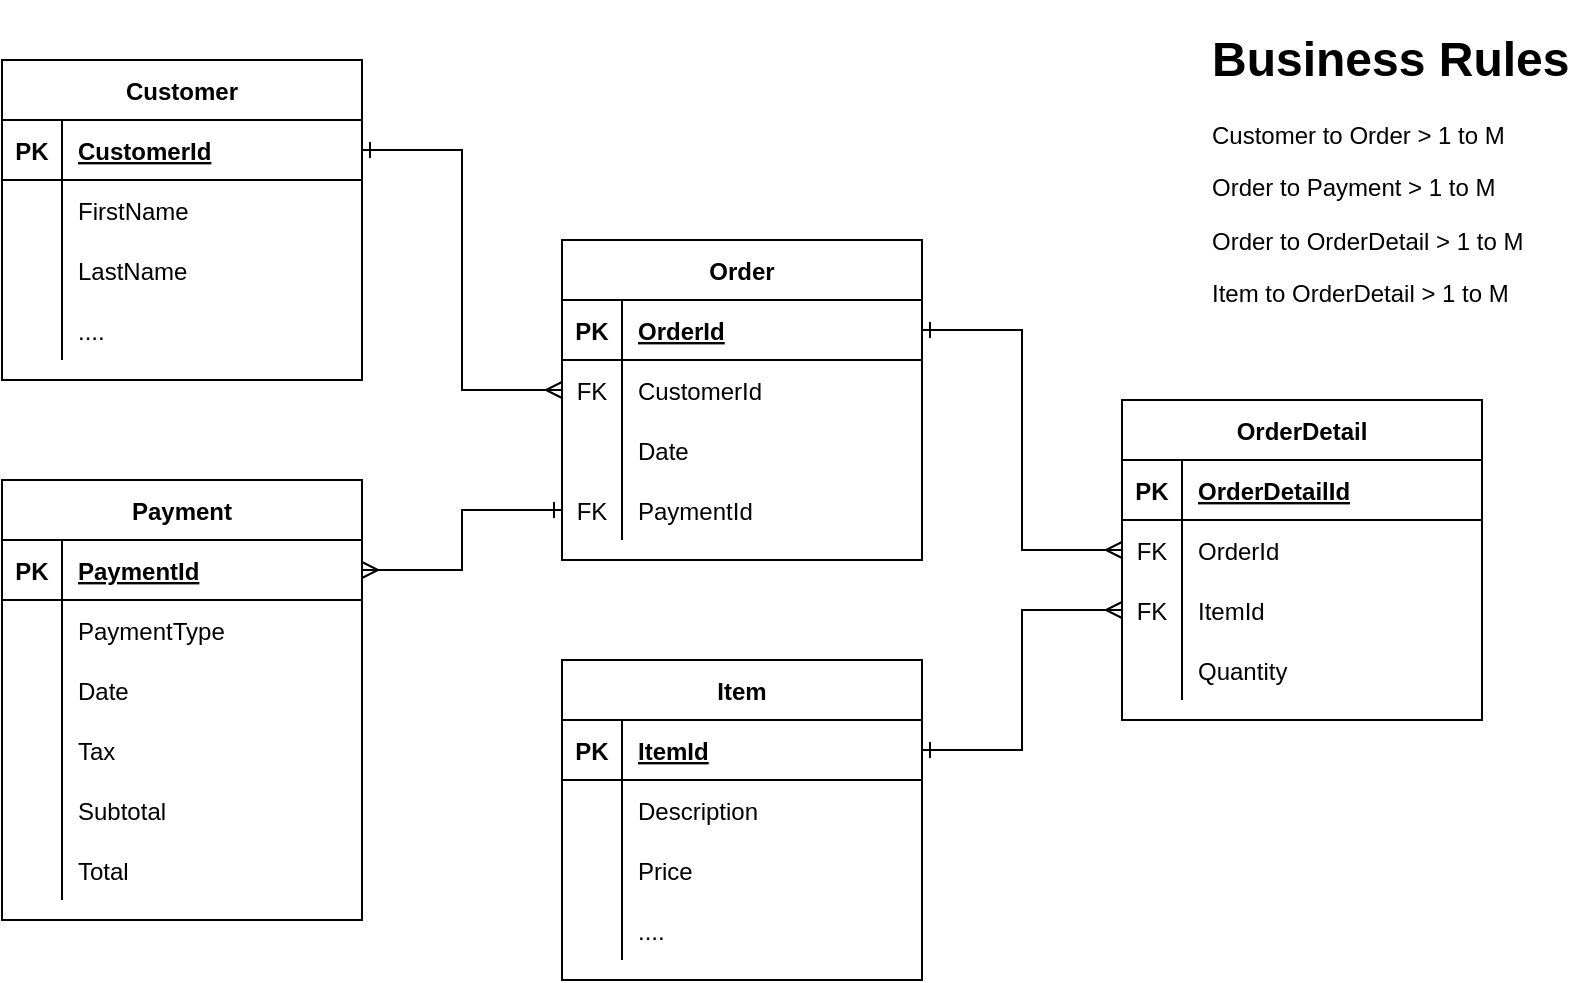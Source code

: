 <mxfile version="14.1.8" type="device"><diagram id="9bOy4kWJXEHHKb0eELFz" name="Page-1"><mxGraphModel dx="981" dy="594" grid="1" gridSize="10" guides="1" tooltips="1" connect="1" arrows="1" fold="1" page="1" pageScale="1" pageWidth="850" pageHeight="1100" math="0" shadow="0"><root><mxCell id="0"/><mxCell id="1" parent="0"/><mxCell id="H2Dzh5Yocrc7KbyR-U48-1" value="Customer" style="shape=table;startSize=30;container=1;collapsible=1;childLayout=tableLayout;fixedRows=1;rowLines=0;fontStyle=1;align=center;resizeLast=1;" vertex="1" parent="1"><mxGeometry x="40" y="30" width="180" height="160" as="geometry"/></mxCell><mxCell id="H2Dzh5Yocrc7KbyR-U48-2" value="" style="shape=partialRectangle;collapsible=0;dropTarget=0;pointerEvents=0;fillColor=none;top=0;left=0;bottom=1;right=0;points=[[0,0.5],[1,0.5]];portConstraint=eastwest;" vertex="1" parent="H2Dzh5Yocrc7KbyR-U48-1"><mxGeometry y="30" width="180" height="30" as="geometry"/></mxCell><mxCell id="H2Dzh5Yocrc7KbyR-U48-3" value="PK" style="shape=partialRectangle;connectable=0;fillColor=none;top=0;left=0;bottom=0;right=0;fontStyle=1;overflow=hidden;" vertex="1" parent="H2Dzh5Yocrc7KbyR-U48-2"><mxGeometry width="30" height="30" as="geometry"/></mxCell><mxCell id="H2Dzh5Yocrc7KbyR-U48-4" value="CustomerId" style="shape=partialRectangle;connectable=0;fillColor=none;top=0;left=0;bottom=0;right=0;align=left;spacingLeft=6;fontStyle=5;overflow=hidden;" vertex="1" parent="H2Dzh5Yocrc7KbyR-U48-2"><mxGeometry x="30" width="150" height="30" as="geometry"/></mxCell><mxCell id="H2Dzh5Yocrc7KbyR-U48-5" value="" style="shape=partialRectangle;collapsible=0;dropTarget=0;pointerEvents=0;fillColor=none;top=0;left=0;bottom=0;right=0;points=[[0,0.5],[1,0.5]];portConstraint=eastwest;" vertex="1" parent="H2Dzh5Yocrc7KbyR-U48-1"><mxGeometry y="60" width="180" height="30" as="geometry"/></mxCell><mxCell id="H2Dzh5Yocrc7KbyR-U48-6" value="" style="shape=partialRectangle;connectable=0;fillColor=none;top=0;left=0;bottom=0;right=0;editable=1;overflow=hidden;" vertex="1" parent="H2Dzh5Yocrc7KbyR-U48-5"><mxGeometry width="30" height="30" as="geometry"/></mxCell><mxCell id="H2Dzh5Yocrc7KbyR-U48-7" value="FirstName" style="shape=partialRectangle;connectable=0;fillColor=none;top=0;left=0;bottom=0;right=0;align=left;spacingLeft=6;overflow=hidden;" vertex="1" parent="H2Dzh5Yocrc7KbyR-U48-5"><mxGeometry x="30" width="150" height="30" as="geometry"/></mxCell><mxCell id="H2Dzh5Yocrc7KbyR-U48-8" value="" style="shape=partialRectangle;collapsible=0;dropTarget=0;pointerEvents=0;fillColor=none;top=0;left=0;bottom=0;right=0;points=[[0,0.5],[1,0.5]];portConstraint=eastwest;" vertex="1" parent="H2Dzh5Yocrc7KbyR-U48-1"><mxGeometry y="90" width="180" height="30" as="geometry"/></mxCell><mxCell id="H2Dzh5Yocrc7KbyR-U48-9" value="" style="shape=partialRectangle;connectable=0;fillColor=none;top=0;left=0;bottom=0;right=0;editable=1;overflow=hidden;" vertex="1" parent="H2Dzh5Yocrc7KbyR-U48-8"><mxGeometry width="30" height="30" as="geometry"/></mxCell><mxCell id="H2Dzh5Yocrc7KbyR-U48-10" value="LastName" style="shape=partialRectangle;connectable=0;fillColor=none;top=0;left=0;bottom=0;right=0;align=left;spacingLeft=6;overflow=hidden;" vertex="1" parent="H2Dzh5Yocrc7KbyR-U48-8"><mxGeometry x="30" width="150" height="30" as="geometry"/></mxCell><mxCell id="H2Dzh5Yocrc7KbyR-U48-11" value="" style="shape=partialRectangle;collapsible=0;dropTarget=0;pointerEvents=0;fillColor=none;top=0;left=0;bottom=0;right=0;points=[[0,0.5],[1,0.5]];portConstraint=eastwest;" vertex="1" parent="H2Dzh5Yocrc7KbyR-U48-1"><mxGeometry y="120" width="180" height="30" as="geometry"/></mxCell><mxCell id="H2Dzh5Yocrc7KbyR-U48-12" value="" style="shape=partialRectangle;connectable=0;fillColor=none;top=0;left=0;bottom=0;right=0;editable=1;overflow=hidden;" vertex="1" parent="H2Dzh5Yocrc7KbyR-U48-11"><mxGeometry width="30" height="30" as="geometry"/></mxCell><mxCell id="H2Dzh5Yocrc7KbyR-U48-13" value="...." style="shape=partialRectangle;connectable=0;fillColor=none;top=0;left=0;bottom=0;right=0;align=left;spacingLeft=6;overflow=hidden;" vertex="1" parent="H2Dzh5Yocrc7KbyR-U48-11"><mxGeometry x="30" width="150" height="30" as="geometry"/></mxCell><mxCell id="H2Dzh5Yocrc7KbyR-U48-15" value="Item" style="shape=table;startSize=30;container=1;collapsible=1;childLayout=tableLayout;fixedRows=1;rowLines=0;fontStyle=1;align=center;resizeLast=1;" vertex="1" parent="1"><mxGeometry x="320" y="330" width="180" height="160" as="geometry"/></mxCell><mxCell id="H2Dzh5Yocrc7KbyR-U48-16" value="" style="shape=partialRectangle;collapsible=0;dropTarget=0;pointerEvents=0;fillColor=none;top=0;left=0;bottom=1;right=0;points=[[0,0.5],[1,0.5]];portConstraint=eastwest;" vertex="1" parent="H2Dzh5Yocrc7KbyR-U48-15"><mxGeometry y="30" width="180" height="30" as="geometry"/></mxCell><mxCell id="H2Dzh5Yocrc7KbyR-U48-17" value="PK" style="shape=partialRectangle;connectable=0;fillColor=none;top=0;left=0;bottom=0;right=0;fontStyle=1;overflow=hidden;" vertex="1" parent="H2Dzh5Yocrc7KbyR-U48-16"><mxGeometry width="30" height="30" as="geometry"/></mxCell><mxCell id="H2Dzh5Yocrc7KbyR-U48-18" value="ItemId" style="shape=partialRectangle;connectable=0;fillColor=none;top=0;left=0;bottom=0;right=0;align=left;spacingLeft=6;fontStyle=5;overflow=hidden;" vertex="1" parent="H2Dzh5Yocrc7KbyR-U48-16"><mxGeometry x="30" width="150" height="30" as="geometry"/></mxCell><mxCell id="H2Dzh5Yocrc7KbyR-U48-19" value="" style="shape=partialRectangle;collapsible=0;dropTarget=0;pointerEvents=0;fillColor=none;top=0;left=0;bottom=0;right=0;points=[[0,0.5],[1,0.5]];portConstraint=eastwest;" vertex="1" parent="H2Dzh5Yocrc7KbyR-U48-15"><mxGeometry y="60" width="180" height="30" as="geometry"/></mxCell><mxCell id="H2Dzh5Yocrc7KbyR-U48-20" value="" style="shape=partialRectangle;connectable=0;fillColor=none;top=0;left=0;bottom=0;right=0;editable=1;overflow=hidden;" vertex="1" parent="H2Dzh5Yocrc7KbyR-U48-19"><mxGeometry width="30" height="30" as="geometry"/></mxCell><mxCell id="H2Dzh5Yocrc7KbyR-U48-21" value="Description" style="shape=partialRectangle;connectable=0;fillColor=none;top=0;left=0;bottom=0;right=0;align=left;spacingLeft=6;overflow=hidden;" vertex="1" parent="H2Dzh5Yocrc7KbyR-U48-19"><mxGeometry x="30" width="150" height="30" as="geometry"/></mxCell><mxCell id="H2Dzh5Yocrc7KbyR-U48-22" value="" style="shape=partialRectangle;collapsible=0;dropTarget=0;pointerEvents=0;fillColor=none;top=0;left=0;bottom=0;right=0;points=[[0,0.5],[1,0.5]];portConstraint=eastwest;" vertex="1" parent="H2Dzh5Yocrc7KbyR-U48-15"><mxGeometry y="90" width="180" height="30" as="geometry"/></mxCell><mxCell id="H2Dzh5Yocrc7KbyR-U48-23" value="" style="shape=partialRectangle;connectable=0;fillColor=none;top=0;left=0;bottom=0;right=0;editable=1;overflow=hidden;" vertex="1" parent="H2Dzh5Yocrc7KbyR-U48-22"><mxGeometry width="30" height="30" as="geometry"/></mxCell><mxCell id="H2Dzh5Yocrc7KbyR-U48-24" value="Price" style="shape=partialRectangle;connectable=0;fillColor=none;top=0;left=0;bottom=0;right=0;align=left;spacingLeft=6;overflow=hidden;" vertex="1" parent="H2Dzh5Yocrc7KbyR-U48-22"><mxGeometry x="30" width="150" height="30" as="geometry"/></mxCell><mxCell id="H2Dzh5Yocrc7KbyR-U48-25" value="" style="shape=partialRectangle;collapsible=0;dropTarget=0;pointerEvents=0;fillColor=none;top=0;left=0;bottom=0;right=0;points=[[0,0.5],[1,0.5]];portConstraint=eastwest;" vertex="1" parent="H2Dzh5Yocrc7KbyR-U48-15"><mxGeometry y="120" width="180" height="30" as="geometry"/></mxCell><mxCell id="H2Dzh5Yocrc7KbyR-U48-26" value="" style="shape=partialRectangle;connectable=0;fillColor=none;top=0;left=0;bottom=0;right=0;editable=1;overflow=hidden;" vertex="1" parent="H2Dzh5Yocrc7KbyR-U48-25"><mxGeometry width="30" height="30" as="geometry"/></mxCell><mxCell id="H2Dzh5Yocrc7KbyR-U48-27" value="...." style="shape=partialRectangle;connectable=0;fillColor=none;top=0;left=0;bottom=0;right=0;align=left;spacingLeft=6;overflow=hidden;" vertex="1" parent="H2Dzh5Yocrc7KbyR-U48-25"><mxGeometry x="30" width="150" height="30" as="geometry"/></mxCell><mxCell id="H2Dzh5Yocrc7KbyR-U48-28" value="Order" style="shape=table;startSize=30;container=1;collapsible=1;childLayout=tableLayout;fixedRows=1;rowLines=0;fontStyle=1;align=center;resizeLast=1;" vertex="1" parent="1"><mxGeometry x="320" y="120" width="180" height="160" as="geometry"/></mxCell><mxCell id="H2Dzh5Yocrc7KbyR-U48-29" value="" style="shape=partialRectangle;collapsible=0;dropTarget=0;pointerEvents=0;fillColor=none;top=0;left=0;bottom=1;right=0;points=[[0,0.5],[1,0.5]];portConstraint=eastwest;" vertex="1" parent="H2Dzh5Yocrc7KbyR-U48-28"><mxGeometry y="30" width="180" height="30" as="geometry"/></mxCell><mxCell id="H2Dzh5Yocrc7KbyR-U48-30" value="PK" style="shape=partialRectangle;connectable=0;fillColor=none;top=0;left=0;bottom=0;right=0;fontStyle=1;overflow=hidden;" vertex="1" parent="H2Dzh5Yocrc7KbyR-U48-29"><mxGeometry width="30" height="30" as="geometry"/></mxCell><mxCell id="H2Dzh5Yocrc7KbyR-U48-31" value="OrderId" style="shape=partialRectangle;connectable=0;fillColor=none;top=0;left=0;bottom=0;right=0;align=left;spacingLeft=6;fontStyle=5;overflow=hidden;" vertex="1" parent="H2Dzh5Yocrc7KbyR-U48-29"><mxGeometry x="30" width="150" height="30" as="geometry"/></mxCell><mxCell id="H2Dzh5Yocrc7KbyR-U48-41" value="" style="shape=partialRectangle;collapsible=0;dropTarget=0;pointerEvents=0;fillColor=none;top=0;left=0;bottom=0;right=0;points=[[0,0.5],[1,0.5]];portConstraint=eastwest;" vertex="1" parent="H2Dzh5Yocrc7KbyR-U48-28"><mxGeometry y="60" width="180" height="30" as="geometry"/></mxCell><mxCell id="H2Dzh5Yocrc7KbyR-U48-42" value="FK" style="shape=partialRectangle;connectable=0;fillColor=none;top=0;left=0;bottom=0;right=0;fontStyle=0;overflow=hidden;" vertex="1" parent="H2Dzh5Yocrc7KbyR-U48-41"><mxGeometry width="30" height="30" as="geometry"/></mxCell><mxCell id="H2Dzh5Yocrc7KbyR-U48-43" value="CustomerId" style="shape=partialRectangle;connectable=0;fillColor=none;top=0;left=0;bottom=0;right=0;align=left;spacingLeft=6;fontStyle=0;overflow=hidden;" vertex="1" parent="H2Dzh5Yocrc7KbyR-U48-41"><mxGeometry x="30" width="150" height="30" as="geometry"/></mxCell><mxCell id="H2Dzh5Yocrc7KbyR-U48-32" value="" style="shape=partialRectangle;collapsible=0;dropTarget=0;pointerEvents=0;fillColor=none;top=0;left=0;bottom=0;right=0;points=[[0,0.5],[1,0.5]];portConstraint=eastwest;" vertex="1" parent="H2Dzh5Yocrc7KbyR-U48-28"><mxGeometry y="90" width="180" height="30" as="geometry"/></mxCell><mxCell id="H2Dzh5Yocrc7KbyR-U48-33" value="" style="shape=partialRectangle;connectable=0;fillColor=none;top=0;left=0;bottom=0;right=0;editable=1;overflow=hidden;" vertex="1" parent="H2Dzh5Yocrc7KbyR-U48-32"><mxGeometry width="30" height="30" as="geometry"/></mxCell><mxCell id="H2Dzh5Yocrc7KbyR-U48-34" value="Date" style="shape=partialRectangle;connectable=0;fillColor=none;top=0;left=0;bottom=0;right=0;align=left;spacingLeft=6;overflow=hidden;" vertex="1" parent="H2Dzh5Yocrc7KbyR-U48-32"><mxGeometry x="30" width="150" height="30" as="geometry"/></mxCell><mxCell id="H2Dzh5Yocrc7KbyR-U48-38" value="" style="shape=partialRectangle;collapsible=0;dropTarget=0;pointerEvents=0;fillColor=none;top=0;left=0;bottom=0;right=0;points=[[0,0.5],[1,0.5]];portConstraint=eastwest;" vertex="1" parent="H2Dzh5Yocrc7KbyR-U48-28"><mxGeometry y="120" width="180" height="30" as="geometry"/></mxCell><mxCell id="H2Dzh5Yocrc7KbyR-U48-39" value="FK" style="shape=partialRectangle;connectable=0;fillColor=none;top=0;left=0;bottom=0;right=0;editable=1;overflow=hidden;" vertex="1" parent="H2Dzh5Yocrc7KbyR-U48-38"><mxGeometry width="30" height="30" as="geometry"/></mxCell><mxCell id="H2Dzh5Yocrc7KbyR-U48-40" value="PaymentId" style="shape=partialRectangle;connectable=0;fillColor=none;top=0;left=0;bottom=0;right=0;align=left;spacingLeft=6;overflow=hidden;" vertex="1" parent="H2Dzh5Yocrc7KbyR-U48-38"><mxGeometry x="30" width="150" height="30" as="geometry"/></mxCell><mxCell id="H2Dzh5Yocrc7KbyR-U48-44" style="edgeStyle=orthogonalEdgeStyle;rounded=0;orthogonalLoop=1;jettySize=auto;html=1;entryX=0;entryY=0.5;entryDx=0;entryDy=0;endArrow=ERmany;endFill=0;startArrow=ERone;startFill=0;" edge="1" parent="1" source="H2Dzh5Yocrc7KbyR-U48-2" target="H2Dzh5Yocrc7KbyR-U48-41"><mxGeometry relative="1" as="geometry"/></mxCell><mxCell id="H2Dzh5Yocrc7KbyR-U48-45" value="Payment" style="shape=table;startSize=30;container=1;collapsible=1;childLayout=tableLayout;fixedRows=1;rowLines=0;fontStyle=1;align=center;resizeLast=1;" vertex="1" parent="1"><mxGeometry x="40" y="240" width="180" height="220" as="geometry"/></mxCell><mxCell id="H2Dzh5Yocrc7KbyR-U48-46" value="" style="shape=partialRectangle;collapsible=0;dropTarget=0;pointerEvents=0;fillColor=none;top=0;left=0;bottom=1;right=0;points=[[0,0.5],[1,0.5]];portConstraint=eastwest;" vertex="1" parent="H2Dzh5Yocrc7KbyR-U48-45"><mxGeometry y="30" width="180" height="30" as="geometry"/></mxCell><mxCell id="H2Dzh5Yocrc7KbyR-U48-47" value="PK" style="shape=partialRectangle;connectable=0;fillColor=none;top=0;left=0;bottom=0;right=0;fontStyle=1;overflow=hidden;" vertex="1" parent="H2Dzh5Yocrc7KbyR-U48-46"><mxGeometry width="30" height="30" as="geometry"/></mxCell><mxCell id="H2Dzh5Yocrc7KbyR-U48-48" value="PaymentId" style="shape=partialRectangle;connectable=0;fillColor=none;top=0;left=0;bottom=0;right=0;align=left;spacingLeft=6;fontStyle=5;overflow=hidden;" vertex="1" parent="H2Dzh5Yocrc7KbyR-U48-46"><mxGeometry x="30" width="150" height="30" as="geometry"/></mxCell><mxCell id="H2Dzh5Yocrc7KbyR-U48-49" value="" style="shape=partialRectangle;collapsible=0;dropTarget=0;pointerEvents=0;fillColor=none;top=0;left=0;bottom=0;right=0;points=[[0,0.5],[1,0.5]];portConstraint=eastwest;" vertex="1" parent="H2Dzh5Yocrc7KbyR-U48-45"><mxGeometry y="60" width="180" height="30" as="geometry"/></mxCell><mxCell id="H2Dzh5Yocrc7KbyR-U48-50" value="" style="shape=partialRectangle;connectable=0;fillColor=none;top=0;left=0;bottom=0;right=0;editable=1;overflow=hidden;" vertex="1" parent="H2Dzh5Yocrc7KbyR-U48-49"><mxGeometry width="30" height="30" as="geometry"/></mxCell><mxCell id="H2Dzh5Yocrc7KbyR-U48-51" value="PaymentType" style="shape=partialRectangle;connectable=0;fillColor=none;top=0;left=0;bottom=0;right=0;align=left;spacingLeft=6;overflow=hidden;" vertex="1" parent="H2Dzh5Yocrc7KbyR-U48-49"><mxGeometry x="30" width="150" height="30" as="geometry"/></mxCell><mxCell id="H2Dzh5Yocrc7KbyR-U48-62" value="" style="shape=partialRectangle;collapsible=0;dropTarget=0;pointerEvents=0;fillColor=none;top=0;left=0;bottom=0;right=0;points=[[0,0.5],[1,0.5]];portConstraint=eastwest;" vertex="1" parent="H2Dzh5Yocrc7KbyR-U48-45"><mxGeometry y="90" width="180" height="30" as="geometry"/></mxCell><mxCell id="H2Dzh5Yocrc7KbyR-U48-63" value="" style="shape=partialRectangle;connectable=0;fillColor=none;top=0;left=0;bottom=0;right=0;editable=1;overflow=hidden;" vertex="1" parent="H2Dzh5Yocrc7KbyR-U48-62"><mxGeometry width="30" height="30" as="geometry"/></mxCell><mxCell id="H2Dzh5Yocrc7KbyR-U48-64" value="Date" style="shape=partialRectangle;connectable=0;fillColor=none;top=0;left=0;bottom=0;right=0;align=left;spacingLeft=6;overflow=hidden;" vertex="1" parent="H2Dzh5Yocrc7KbyR-U48-62"><mxGeometry x="30" width="150" height="30" as="geometry"/></mxCell><mxCell id="H2Dzh5Yocrc7KbyR-U48-52" value="" style="shape=partialRectangle;collapsible=0;dropTarget=0;pointerEvents=0;fillColor=none;top=0;left=0;bottom=0;right=0;points=[[0,0.5],[1,0.5]];portConstraint=eastwest;" vertex="1" parent="H2Dzh5Yocrc7KbyR-U48-45"><mxGeometry y="120" width="180" height="30" as="geometry"/></mxCell><mxCell id="H2Dzh5Yocrc7KbyR-U48-53" value="" style="shape=partialRectangle;connectable=0;fillColor=none;top=0;left=0;bottom=0;right=0;editable=1;overflow=hidden;" vertex="1" parent="H2Dzh5Yocrc7KbyR-U48-52"><mxGeometry width="30" height="30" as="geometry"/></mxCell><mxCell id="H2Dzh5Yocrc7KbyR-U48-54" value="Tax" style="shape=partialRectangle;connectable=0;fillColor=none;top=0;left=0;bottom=0;right=0;align=left;spacingLeft=6;overflow=hidden;" vertex="1" parent="H2Dzh5Yocrc7KbyR-U48-52"><mxGeometry x="30" width="150" height="30" as="geometry"/></mxCell><mxCell id="H2Dzh5Yocrc7KbyR-U48-55" value="" style="shape=partialRectangle;collapsible=0;dropTarget=0;pointerEvents=0;fillColor=none;top=0;left=0;bottom=0;right=0;points=[[0,0.5],[1,0.5]];portConstraint=eastwest;" vertex="1" parent="H2Dzh5Yocrc7KbyR-U48-45"><mxGeometry y="150" width="180" height="30" as="geometry"/></mxCell><mxCell id="H2Dzh5Yocrc7KbyR-U48-56" value="" style="shape=partialRectangle;connectable=0;fillColor=none;top=0;left=0;bottom=0;right=0;editable=1;overflow=hidden;" vertex="1" parent="H2Dzh5Yocrc7KbyR-U48-55"><mxGeometry width="30" height="30" as="geometry"/></mxCell><mxCell id="H2Dzh5Yocrc7KbyR-U48-57" value="Subtotal" style="shape=partialRectangle;connectable=0;fillColor=none;top=0;left=0;bottom=0;right=0;align=left;spacingLeft=6;overflow=hidden;" vertex="1" parent="H2Dzh5Yocrc7KbyR-U48-55"><mxGeometry x="30" width="150" height="30" as="geometry"/></mxCell><mxCell id="H2Dzh5Yocrc7KbyR-U48-58" value="" style="shape=partialRectangle;collapsible=0;dropTarget=0;pointerEvents=0;fillColor=none;top=0;left=0;bottom=0;right=0;points=[[0,0.5],[1,0.5]];portConstraint=eastwest;" vertex="1" parent="H2Dzh5Yocrc7KbyR-U48-45"><mxGeometry y="180" width="180" height="30" as="geometry"/></mxCell><mxCell id="H2Dzh5Yocrc7KbyR-U48-59" value="" style="shape=partialRectangle;connectable=0;fillColor=none;top=0;left=0;bottom=0;right=0;editable=1;overflow=hidden;" vertex="1" parent="H2Dzh5Yocrc7KbyR-U48-58"><mxGeometry width="30" height="30" as="geometry"/></mxCell><mxCell id="H2Dzh5Yocrc7KbyR-U48-60" value="Total" style="shape=partialRectangle;connectable=0;fillColor=none;top=0;left=0;bottom=0;right=0;align=left;spacingLeft=6;overflow=hidden;" vertex="1" parent="H2Dzh5Yocrc7KbyR-U48-58"><mxGeometry x="30" width="150" height="30" as="geometry"/></mxCell><mxCell id="H2Dzh5Yocrc7KbyR-U48-65" style="edgeStyle=orthogonalEdgeStyle;rounded=0;orthogonalLoop=1;jettySize=auto;html=1;entryX=0;entryY=0.5;entryDx=0;entryDy=0;startArrow=ERmany;startFill=0;endArrow=ERone;endFill=0;" edge="1" parent="1" source="H2Dzh5Yocrc7KbyR-U48-46" target="H2Dzh5Yocrc7KbyR-U48-38"><mxGeometry relative="1" as="geometry"/></mxCell><mxCell id="H2Dzh5Yocrc7KbyR-U48-66" value="OrderDetail" style="shape=table;startSize=30;container=1;collapsible=1;childLayout=tableLayout;fixedRows=1;rowLines=0;fontStyle=1;align=center;resizeLast=1;" vertex="1" parent="1"><mxGeometry x="600" y="200" width="180" height="160" as="geometry"/></mxCell><mxCell id="H2Dzh5Yocrc7KbyR-U48-67" value="" style="shape=partialRectangle;collapsible=0;dropTarget=0;pointerEvents=0;fillColor=none;top=0;left=0;bottom=1;right=0;points=[[0,0.5],[1,0.5]];portConstraint=eastwest;" vertex="1" parent="H2Dzh5Yocrc7KbyR-U48-66"><mxGeometry y="30" width="180" height="30" as="geometry"/></mxCell><mxCell id="H2Dzh5Yocrc7KbyR-U48-68" value="PK" style="shape=partialRectangle;connectable=0;fillColor=none;top=0;left=0;bottom=0;right=0;fontStyle=1;overflow=hidden;" vertex="1" parent="H2Dzh5Yocrc7KbyR-U48-67"><mxGeometry width="30" height="30" as="geometry"/></mxCell><mxCell id="H2Dzh5Yocrc7KbyR-U48-69" value="OrderDetailId" style="shape=partialRectangle;connectable=0;fillColor=none;top=0;left=0;bottom=0;right=0;align=left;spacingLeft=6;fontStyle=5;overflow=hidden;" vertex="1" parent="H2Dzh5Yocrc7KbyR-U48-67"><mxGeometry x="30" width="150" height="30" as="geometry"/></mxCell><mxCell id="H2Dzh5Yocrc7KbyR-U48-79" value="" style="shape=partialRectangle;collapsible=0;dropTarget=0;pointerEvents=0;fillColor=none;top=0;left=0;bottom=0;right=0;points=[[0,0.5],[1,0.5]];portConstraint=eastwest;" vertex="1" parent="H2Dzh5Yocrc7KbyR-U48-66"><mxGeometry y="60" width="180" height="30" as="geometry"/></mxCell><mxCell id="H2Dzh5Yocrc7KbyR-U48-80" value="FK" style="shape=partialRectangle;connectable=0;fillColor=none;top=0;left=0;bottom=0;right=0;fontStyle=0;overflow=hidden;" vertex="1" parent="H2Dzh5Yocrc7KbyR-U48-79"><mxGeometry width="30" height="30" as="geometry"/></mxCell><mxCell id="H2Dzh5Yocrc7KbyR-U48-81" value="OrderId" style="shape=partialRectangle;connectable=0;fillColor=none;top=0;left=0;bottom=0;right=0;align=left;spacingLeft=6;fontStyle=0;overflow=hidden;" vertex="1" parent="H2Dzh5Yocrc7KbyR-U48-79"><mxGeometry x="30" width="150" height="30" as="geometry"/></mxCell><mxCell id="H2Dzh5Yocrc7KbyR-U48-86" value="" style="shape=partialRectangle;collapsible=0;dropTarget=0;pointerEvents=0;fillColor=none;top=0;left=0;bottom=0;right=0;points=[[0,0.5],[1,0.5]];portConstraint=eastwest;" vertex="1" parent="H2Dzh5Yocrc7KbyR-U48-66"><mxGeometry y="90" width="180" height="30" as="geometry"/></mxCell><mxCell id="H2Dzh5Yocrc7KbyR-U48-87" value="FK" style="shape=partialRectangle;connectable=0;fillColor=none;top=0;left=0;bottom=0;right=0;fontStyle=0;overflow=hidden;" vertex="1" parent="H2Dzh5Yocrc7KbyR-U48-86"><mxGeometry width="30" height="30" as="geometry"/></mxCell><mxCell id="H2Dzh5Yocrc7KbyR-U48-88" value="ItemId" style="shape=partialRectangle;connectable=0;fillColor=none;top=0;left=0;bottom=0;right=0;align=left;spacingLeft=6;fontStyle=0;overflow=hidden;" vertex="1" parent="H2Dzh5Yocrc7KbyR-U48-86"><mxGeometry x="30" width="150" height="30" as="geometry"/></mxCell><mxCell id="H2Dzh5Yocrc7KbyR-U48-70" value="" style="shape=partialRectangle;collapsible=0;dropTarget=0;pointerEvents=0;fillColor=none;top=0;left=0;bottom=0;right=0;points=[[0,0.5],[1,0.5]];portConstraint=eastwest;" vertex="1" parent="H2Dzh5Yocrc7KbyR-U48-66"><mxGeometry y="120" width="180" height="30" as="geometry"/></mxCell><mxCell id="H2Dzh5Yocrc7KbyR-U48-71" value="" style="shape=partialRectangle;connectable=0;fillColor=none;top=0;left=0;bottom=0;right=0;editable=1;overflow=hidden;" vertex="1" parent="H2Dzh5Yocrc7KbyR-U48-70"><mxGeometry width="30" height="30" as="geometry"/></mxCell><mxCell id="H2Dzh5Yocrc7KbyR-U48-72" value="Quantity" style="shape=partialRectangle;connectable=0;fillColor=none;top=0;left=0;bottom=0;right=0;align=left;spacingLeft=6;overflow=hidden;" vertex="1" parent="H2Dzh5Yocrc7KbyR-U48-70"><mxGeometry x="30" width="150" height="30" as="geometry"/></mxCell><mxCell id="H2Dzh5Yocrc7KbyR-U48-89" style="edgeStyle=orthogonalEdgeStyle;rounded=0;orthogonalLoop=1;jettySize=auto;html=1;entryX=0;entryY=0.5;entryDx=0;entryDy=0;startArrow=ERone;startFill=0;endArrow=ERmany;endFill=0;" edge="1" parent="1" source="H2Dzh5Yocrc7KbyR-U48-16" target="H2Dzh5Yocrc7KbyR-U48-86"><mxGeometry relative="1" as="geometry"/></mxCell><mxCell id="H2Dzh5Yocrc7KbyR-U48-90" style="edgeStyle=orthogonalEdgeStyle;rounded=0;orthogonalLoop=1;jettySize=auto;html=1;entryX=0;entryY=0.5;entryDx=0;entryDy=0;startArrow=ERone;startFill=0;endArrow=ERmany;endFill=0;" edge="1" parent="1" source="H2Dzh5Yocrc7KbyR-U48-29" target="H2Dzh5Yocrc7KbyR-U48-79"><mxGeometry relative="1" as="geometry"/></mxCell><mxCell id="H2Dzh5Yocrc7KbyR-U48-93" value="&lt;h1&gt;Business Rules&lt;/h1&gt;&lt;p&gt;Customer to Order &amp;gt; 1 to M&lt;/p&gt;&lt;p&gt;Order to Payment &amp;gt; 1 to M&lt;/p&gt;&lt;p&gt;Order to OrderDetail &amp;gt; 1 to M&lt;/p&gt;&lt;p&gt;Item to OrderDetail &amp;gt; 1 to M&lt;/p&gt;&lt;p&gt;&lt;br&gt;&lt;/p&gt;" style="text;html=1;strokeColor=none;fillColor=none;spacing=5;spacingTop=-20;whiteSpace=wrap;overflow=hidden;rounded=0;" vertex="1" parent="1"><mxGeometry x="640" y="10" width="190" height="150" as="geometry"/></mxCell></root></mxGraphModel></diagram></mxfile>